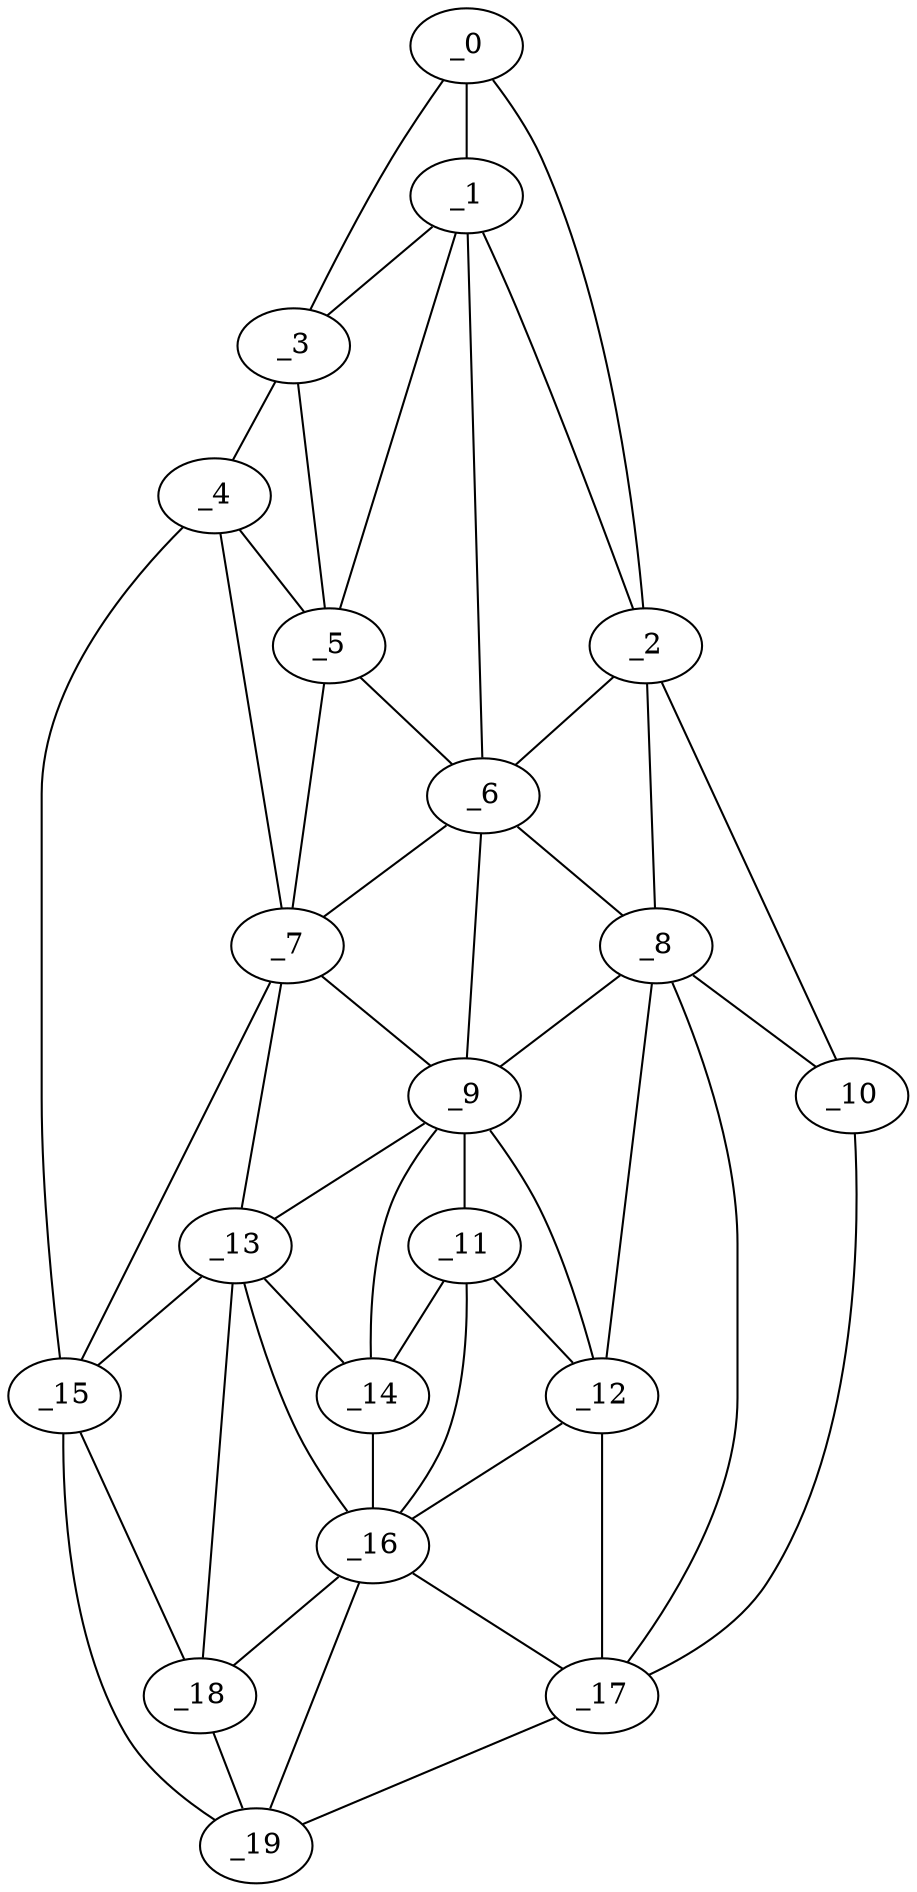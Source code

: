 graph "obj39__195.gxl" {
	_0	 [x=6,
		y=23];
	_1	 [x=7,
		y=34];
	_0 -- _1	 [valence=2];
	_2	 [x=8,
		y=69];
	_0 -- _2	 [valence=1];
	_3	 [x=10,
		y=18];
	_0 -- _3	 [valence=1];
	_1 -- _2	 [valence=1];
	_1 -- _3	 [valence=2];
	_5	 [x=31,
		y=25];
	_1 -- _5	 [valence=2];
	_6	 [x=37,
		y=27];
	_1 -- _6	 [valence=2];
	_2 -- _6	 [valence=2];
	_8	 [x=102,
		y=80];
	_2 -- _8	 [valence=1];
	_10	 [x=103,
		y=124];
	_2 -- _10	 [valence=1];
	_4	 [x=23,
		y=3];
	_3 -- _4	 [valence=1];
	_3 -- _5	 [valence=2];
	_4 -- _5	 [valence=2];
	_7	 [x=50,
		y=6];
	_4 -- _7	 [valence=1];
	_15	 [x=120,
		y=13];
	_4 -- _15	 [valence=1];
	_5 -- _6	 [valence=2];
	_5 -- _7	 [valence=1];
	_6 -- _7	 [valence=2];
	_6 -- _8	 [valence=2];
	_9	 [x=103,
		y=53];
	_6 -- _9	 [valence=2];
	_7 -- _9	 [valence=2];
	_13	 [x=112,
		y=37];
	_7 -- _13	 [valence=2];
	_7 -- _15	 [valence=2];
	_8 -- _9	 [valence=2];
	_8 -- _10	 [valence=1];
	_12	 [x=110,
		y=77];
	_8 -- _12	 [valence=2];
	_17	 [x=121,
		y=108];
	_8 -- _17	 [valence=2];
	_11	 [x=110,
		y=55];
	_9 -- _11	 [valence=1];
	_9 -- _12	 [valence=1];
	_9 -- _13	 [valence=1];
	_14	 [x=113,
		y=45];
	_9 -- _14	 [valence=2];
	_10 -- _17	 [valence=1];
	_11 -- _12	 [valence=2];
	_11 -- _14	 [valence=2];
	_16	 [x=121,
		y=37];
	_11 -- _16	 [valence=1];
	_12 -- _16	 [valence=2];
	_12 -- _17	 [valence=2];
	_13 -- _14	 [valence=2];
	_13 -- _15	 [valence=1];
	_13 -- _16	 [valence=2];
	_18	 [x=122,
		y=27];
	_13 -- _18	 [valence=2];
	_14 -- _16	 [valence=2];
	_15 -- _18	 [valence=1];
	_19	 [x=124,
		y=19];
	_15 -- _19	 [valence=1];
	_16 -- _17	 [valence=2];
	_16 -- _18	 [valence=1];
	_16 -- _19	 [valence=1];
	_17 -- _19	 [valence=1];
	_18 -- _19	 [valence=2];
}
